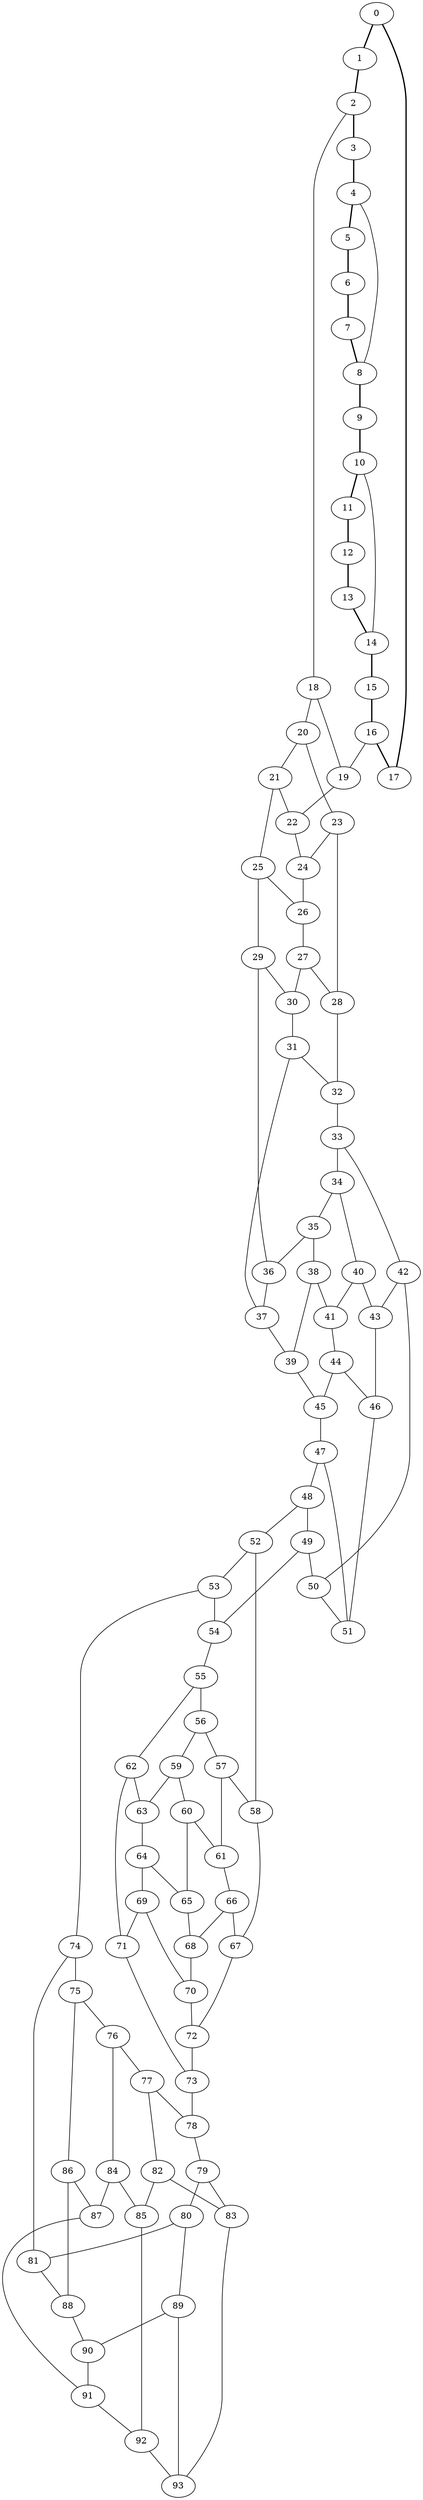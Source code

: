 //Inside of this graph isn't 3-connected
graph G {
0 [ pos = " 20.50,0.00!" ];
0 -- 1[style=bold];
0 -- 17[style=bold];
1 [ pos = " 19.26,7.01!" ];
1 -- 2[style=bold];
2 [ pos = " 15.70,13.18!" ];
2 -- 3[style=bold];
2 -- 18;
3 [ pos = " 10.25,17.75!" ];
3 -- 4[style=bold];
4 [ pos = " 3.56,20.19!" ];
4 -- 5[style=bold];
4 -- 8;
5 [ pos = " -3.56,20.19!" ];
5 -- 6[style=bold];
6 [ pos = " -10.25,17.75!" ];
6 -- 7[style=bold];
7 [ pos = " -15.70,13.18!" ];
7 -- 8[style=bold];
8 [ pos = " -19.26,7.01!" ];
8 -- 9[style=bold];
9 [ pos = " -20.50,0.00!" ];
9 -- 10[style=bold];
10 [ pos = " -19.26,-7.01!" ];
10 -- 11[style=bold];
10 -- 14;
11 [ pos = " -15.70,-13.18!" ];
11 -- 12[style=bold];
12 [ pos = " -10.25,-17.75!" ];
12 -- 13[style=bold];
13 [ pos = " -3.56,-20.19!" ];
13 -- 14[style=bold];
14 [ pos = " 3.56,-20.19!" ];
14 -- 15[style=bold];
15 [ pos = " 10.25,-17.75!" ];
15 -- 16[style=bold];
16 [ pos = " 15.70,-13.18!" ];
16 -- 17[style=bold];
16 -- 19;
17 [ pos = " 19.26,-7.01!" ];
18 -- 19;
18 -- 20;
19 -- 22;
20 -- 21;
20 -- 23;
21 -- 22;
21 -- 25;
22 -- 24;
23 -- 24;
23 -- 28;
24 -- 26;
25 -- 26;
25 -- 29;
26 -- 27;
27 -- 28;
27 -- 30;
28 -- 32;
29 -- 30;
29 -- 36;
30 -- 31;
31 -- 32;
31 -- 37;
32 -- 33;
33 -- 34;
33 -- 42;
34 -- 35;
34 -- 40;
35 -- 36;
35 -- 38;
36 -- 37;
37 -- 39;
38 -- 39;
38 -- 41;
39 -- 45;
40 -- 41;
40 -- 43;
41 -- 44;
42 -- 43;
42 -- 50;
43 -- 46;
44 -- 45;
44 -- 46;
45 -- 47;
46 -- 51;
47 -- 48;
47 -- 51;
48 -- 49;
48 -- 52;
49 -- 50;
49 -- 54;
50 -- 51;
52 -- 53;
52 -- 58;
53 -- 54;
53 -- 74;
54 -- 55;
55 -- 56;
55 -- 62;
56 -- 57;
56 -- 59;
57 -- 58;
57 -- 61;
58 -- 67;
59 -- 60;
59 -- 63;
60 -- 61;
60 -- 65;
61 -- 66;
62 -- 63;
62 -- 71;
63 -- 64;
64 -- 65;
64 -- 69;
65 -- 68;
66 -- 67;
66 -- 68;
67 -- 72;
68 -- 70;
69 -- 70;
69 -- 71;
70 -- 72;
71 -- 73;
72 -- 73;
73 -- 78;
74 -- 75;
74 -- 81;
75 -- 76;
75 -- 86;
76 -- 77;
76 -- 84;
77 -- 78;
77 -- 82;
78 -- 79;
79 -- 80;
79 -- 83;
80 -- 81;
80 -- 89;
81 -- 88;
82 -- 83;
82 -- 85;
83 -- 93;
84 -- 85;
84 -- 87;
85 -- 92;
86 -- 87;
86 -- 88;
87 -- 91;
88 -- 90;
89 -- 90;
89 -- 93;
90 -- 91;
91 -- 92;
92 -- 93;
}
